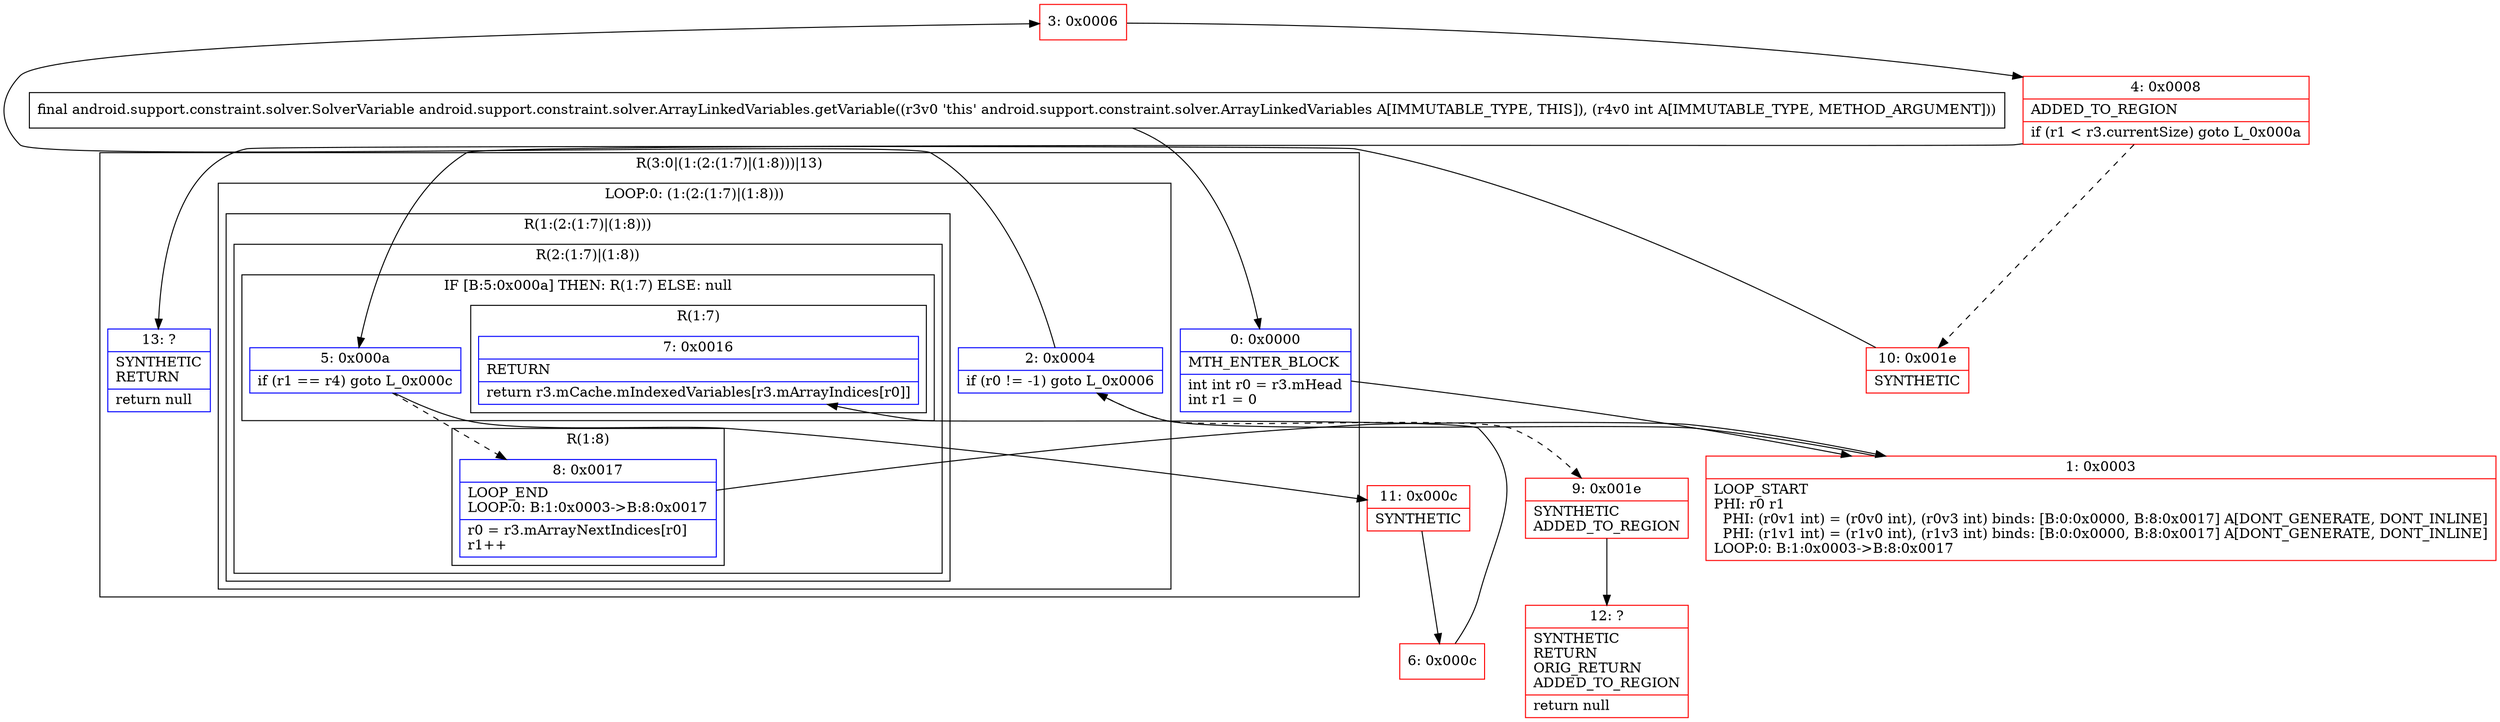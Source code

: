 digraph "CFG forandroid.support.constraint.solver.ArrayLinkedVariables.getVariable(I)Landroid\/support\/constraint\/solver\/SolverVariable;" {
subgraph cluster_Region_1143180511 {
label = "R(3:0|(1:(2:(1:7)|(1:8)))|13)";
node [shape=record,color=blue];
Node_0 [shape=record,label="{0\:\ 0x0000|MTH_ENTER_BLOCK\l|int int r0 = r3.mHead\lint r1 = 0\l}"];
subgraph cluster_LoopRegion_1719287878 {
label = "LOOP:0: (1:(2:(1:7)|(1:8)))";
node [shape=record,color=blue];
Node_2 [shape=record,label="{2\:\ 0x0004|if (r0 != \-1) goto L_0x0006\l}"];
subgraph cluster_Region_1348583692 {
label = "R(1:(2:(1:7)|(1:8)))";
node [shape=record,color=blue];
subgraph cluster_Region_834702980 {
label = "R(2:(1:7)|(1:8))";
node [shape=record,color=blue];
subgraph cluster_IfRegion_1504450341 {
label = "IF [B:5:0x000a] THEN: R(1:7) ELSE: null";
node [shape=record,color=blue];
Node_5 [shape=record,label="{5\:\ 0x000a|if (r1 == r4) goto L_0x000c\l}"];
subgraph cluster_Region_19998376 {
label = "R(1:7)";
node [shape=record,color=blue];
Node_7 [shape=record,label="{7\:\ 0x0016|RETURN\l|return r3.mCache.mIndexedVariables[r3.mArrayIndices[r0]]\l}"];
}
}
subgraph cluster_Region_1051894688 {
label = "R(1:8)";
node [shape=record,color=blue];
Node_8 [shape=record,label="{8\:\ 0x0017|LOOP_END\lLOOP:0: B:1:0x0003\-\>B:8:0x0017\l|r0 = r3.mArrayNextIndices[r0]\lr1++\l}"];
}
}
}
}
Node_13 [shape=record,label="{13\:\ ?|SYNTHETIC\lRETURN\l|return null\l}"];
}
Node_1 [shape=record,color=red,label="{1\:\ 0x0003|LOOP_START\lPHI: r0 r1 \l  PHI: (r0v1 int) = (r0v0 int), (r0v3 int) binds: [B:0:0x0000, B:8:0x0017] A[DONT_GENERATE, DONT_INLINE]\l  PHI: (r1v1 int) = (r1v0 int), (r1v3 int) binds: [B:0:0x0000, B:8:0x0017] A[DONT_GENERATE, DONT_INLINE]\lLOOP:0: B:1:0x0003\-\>B:8:0x0017\l}"];
Node_3 [shape=record,color=red,label="{3\:\ 0x0006}"];
Node_4 [shape=record,color=red,label="{4\:\ 0x0008|ADDED_TO_REGION\l|if (r1 \< r3.currentSize) goto L_0x000a\l}"];
Node_6 [shape=record,color=red,label="{6\:\ 0x000c}"];
Node_9 [shape=record,color=red,label="{9\:\ 0x001e|SYNTHETIC\lADDED_TO_REGION\l}"];
Node_10 [shape=record,color=red,label="{10\:\ 0x001e|SYNTHETIC\l}"];
Node_11 [shape=record,color=red,label="{11\:\ 0x000c|SYNTHETIC\l}"];
Node_12 [shape=record,color=red,label="{12\:\ ?|SYNTHETIC\lRETURN\lORIG_RETURN\lADDED_TO_REGION\l|return null\l}"];
MethodNode[shape=record,label="{final android.support.constraint.solver.SolverVariable android.support.constraint.solver.ArrayLinkedVariables.getVariable((r3v0 'this' android.support.constraint.solver.ArrayLinkedVariables A[IMMUTABLE_TYPE, THIS]), (r4v0 int A[IMMUTABLE_TYPE, METHOD_ARGUMENT])) }"];
MethodNode -> Node_0;
Node_0 -> Node_1;
Node_2 -> Node_3;
Node_2 -> Node_9[style=dashed];
Node_5 -> Node_8[style=dashed];
Node_5 -> Node_11;
Node_8 -> Node_1;
Node_1 -> Node_2;
Node_3 -> Node_4;
Node_4 -> Node_5;
Node_4 -> Node_10[style=dashed];
Node_6 -> Node_7;
Node_9 -> Node_12;
Node_10 -> Node_13;
Node_11 -> Node_6;
}

